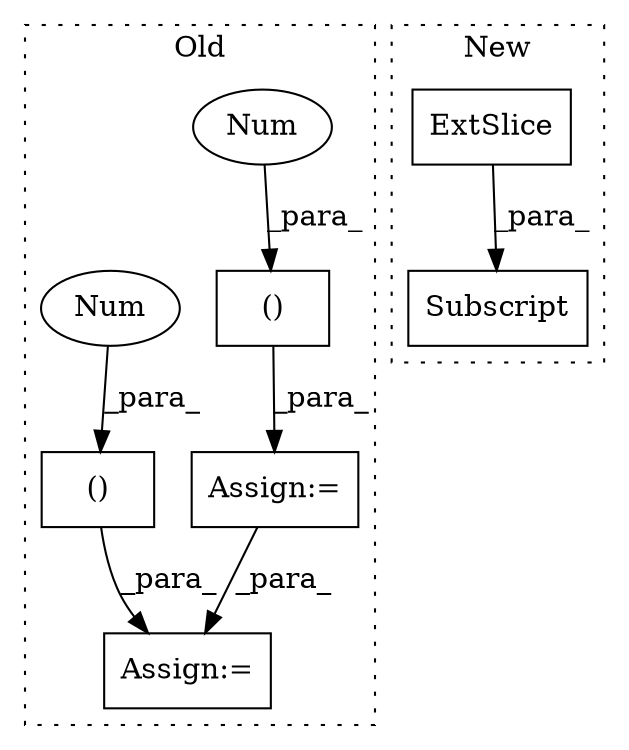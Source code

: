 digraph G {
subgraph cluster0 {
1 [label="()" a="54" s="6503" l="6" shape="box"];
4 [label="Assign:=" a="68" s="6473" l="3" shape="box"];
5 [label="Num" a="76" s="6505" l="1" shape="ellipse"];
6 [label="Assign:=" a="68" s="6529" l="3" shape="box"];
7 [label="()" a="54" s="6585" l="6" shape="box"];
8 [label="Num" a="76" s="6587" l="1" shape="ellipse"];
label = "Old";
style="dotted";
}
subgraph cluster1 {
2 [label="ExtSlice" a="85" s="5895" l="1" shape="box"];
3 [label="Subscript" a="63" s="5895,0" l="10,0" shape="box"];
label = "New";
style="dotted";
}
1 -> 4 [label="_para_"];
2 -> 3 [label="_para_"];
4 -> 6 [label="_para_"];
5 -> 1 [label="_para_"];
7 -> 6 [label="_para_"];
8 -> 7 [label="_para_"];
}